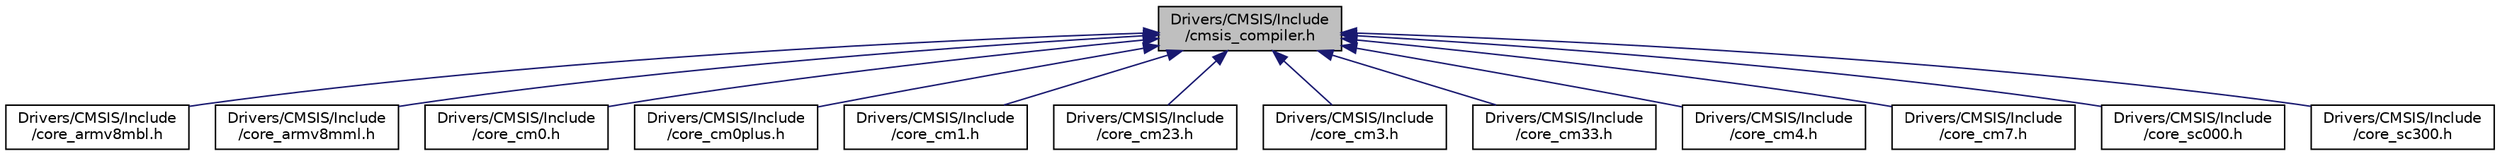 digraph "Drivers/CMSIS/Include/cmsis_compiler.h"
{
 // LATEX_PDF_SIZE
  edge [fontname="Helvetica",fontsize="10",labelfontname="Helvetica",labelfontsize="10"];
  node [fontname="Helvetica",fontsize="10",shape=record];
  Node1 [label="Drivers/CMSIS/Include\l/cmsis_compiler.h",height=0.2,width=0.4,color="black", fillcolor="grey75", style="filled", fontcolor="black",tooltip="CMSIS compiler generic header file."];
  Node1 -> Node2 [dir="back",color="midnightblue",fontsize="10",style="solid"];
  Node2 [label="Drivers/CMSIS/Include\l/core_armv8mbl.h",height=0.2,width=0.4,color="black", fillcolor="white", style="filled",URL="$_include_2core__armv8mbl_8h.html",tooltip="CMSIS Armv8-M Baseline Core Peripheral Access Layer Header File."];
  Node1 -> Node3 [dir="back",color="midnightblue",fontsize="10",style="solid"];
  Node3 [label="Drivers/CMSIS/Include\l/core_armv8mml.h",height=0.2,width=0.4,color="black", fillcolor="white", style="filled",URL="$_include_2core__armv8mml_8h.html",tooltip="CMSIS Armv8-M Mainline Core Peripheral Access Layer Header File."];
  Node1 -> Node4 [dir="back",color="midnightblue",fontsize="10",style="solid"];
  Node4 [label="Drivers/CMSIS/Include\l/core_cm0.h",height=0.2,width=0.4,color="black", fillcolor="white", style="filled",URL="$_include_2core__cm0_8h.html",tooltip="CMSIS Cortex-M0 Core Peripheral Access Layer Header File."];
  Node1 -> Node5 [dir="back",color="midnightblue",fontsize="10",style="solid"];
  Node5 [label="Drivers/CMSIS/Include\l/core_cm0plus.h",height=0.2,width=0.4,color="black", fillcolor="white", style="filled",URL="$_include_2core__cm0plus_8h.html",tooltip="CMSIS Cortex-M0+ Core Peripheral Access Layer Header File."];
  Node1 -> Node6 [dir="back",color="midnightblue",fontsize="10",style="solid"];
  Node6 [label="Drivers/CMSIS/Include\l/core_cm1.h",height=0.2,width=0.4,color="black", fillcolor="white", style="filled",URL="$_include_2core__cm1_8h.html",tooltip="CMSIS Cortex-M1 Core Peripheral Access Layer Header File."];
  Node1 -> Node7 [dir="back",color="midnightblue",fontsize="10",style="solid"];
  Node7 [label="Drivers/CMSIS/Include\l/core_cm23.h",height=0.2,width=0.4,color="black", fillcolor="white", style="filled",URL="$_include_2core__cm23_8h.html",tooltip="CMSIS Cortex-M23 Core Peripheral Access Layer Header File."];
  Node1 -> Node8 [dir="back",color="midnightblue",fontsize="10",style="solid"];
  Node8 [label="Drivers/CMSIS/Include\l/core_cm3.h",height=0.2,width=0.4,color="black", fillcolor="white", style="filled",URL="$_include_2core__cm3_8h.html",tooltip="CMSIS Cortex-M3 Core Peripheral Access Layer Header File."];
  Node1 -> Node9 [dir="back",color="midnightblue",fontsize="10",style="solid"];
  Node9 [label="Drivers/CMSIS/Include\l/core_cm33.h",height=0.2,width=0.4,color="black", fillcolor="white", style="filled",URL="$_include_2core__cm33_8h.html",tooltip="CMSIS Cortex-M33 Core Peripheral Access Layer Header File."];
  Node1 -> Node10 [dir="back",color="midnightblue",fontsize="10",style="solid"];
  Node10 [label="Drivers/CMSIS/Include\l/core_cm4.h",height=0.2,width=0.4,color="black", fillcolor="white", style="filled",URL="$_include_2core__cm4_8h.html",tooltip="CMSIS Cortex-M4 Core Peripheral Access Layer Header File."];
  Node1 -> Node11 [dir="back",color="midnightblue",fontsize="10",style="solid"];
  Node11 [label="Drivers/CMSIS/Include\l/core_cm7.h",height=0.2,width=0.4,color="black", fillcolor="white", style="filled",URL="$_include_2core__cm7_8h.html",tooltip="CMSIS Cortex-M7 Core Peripheral Access Layer Header File."];
  Node1 -> Node12 [dir="back",color="midnightblue",fontsize="10",style="solid"];
  Node12 [label="Drivers/CMSIS/Include\l/core_sc000.h",height=0.2,width=0.4,color="black", fillcolor="white", style="filled",URL="$_include_2core__sc000_8h.html",tooltip="CMSIS SC000 Core Peripheral Access Layer Header File."];
  Node1 -> Node13 [dir="back",color="midnightblue",fontsize="10",style="solid"];
  Node13 [label="Drivers/CMSIS/Include\l/core_sc300.h",height=0.2,width=0.4,color="black", fillcolor="white", style="filled",URL="$_include_2core__sc300_8h.html",tooltip="CMSIS SC300 Core Peripheral Access Layer Header File."];
}
